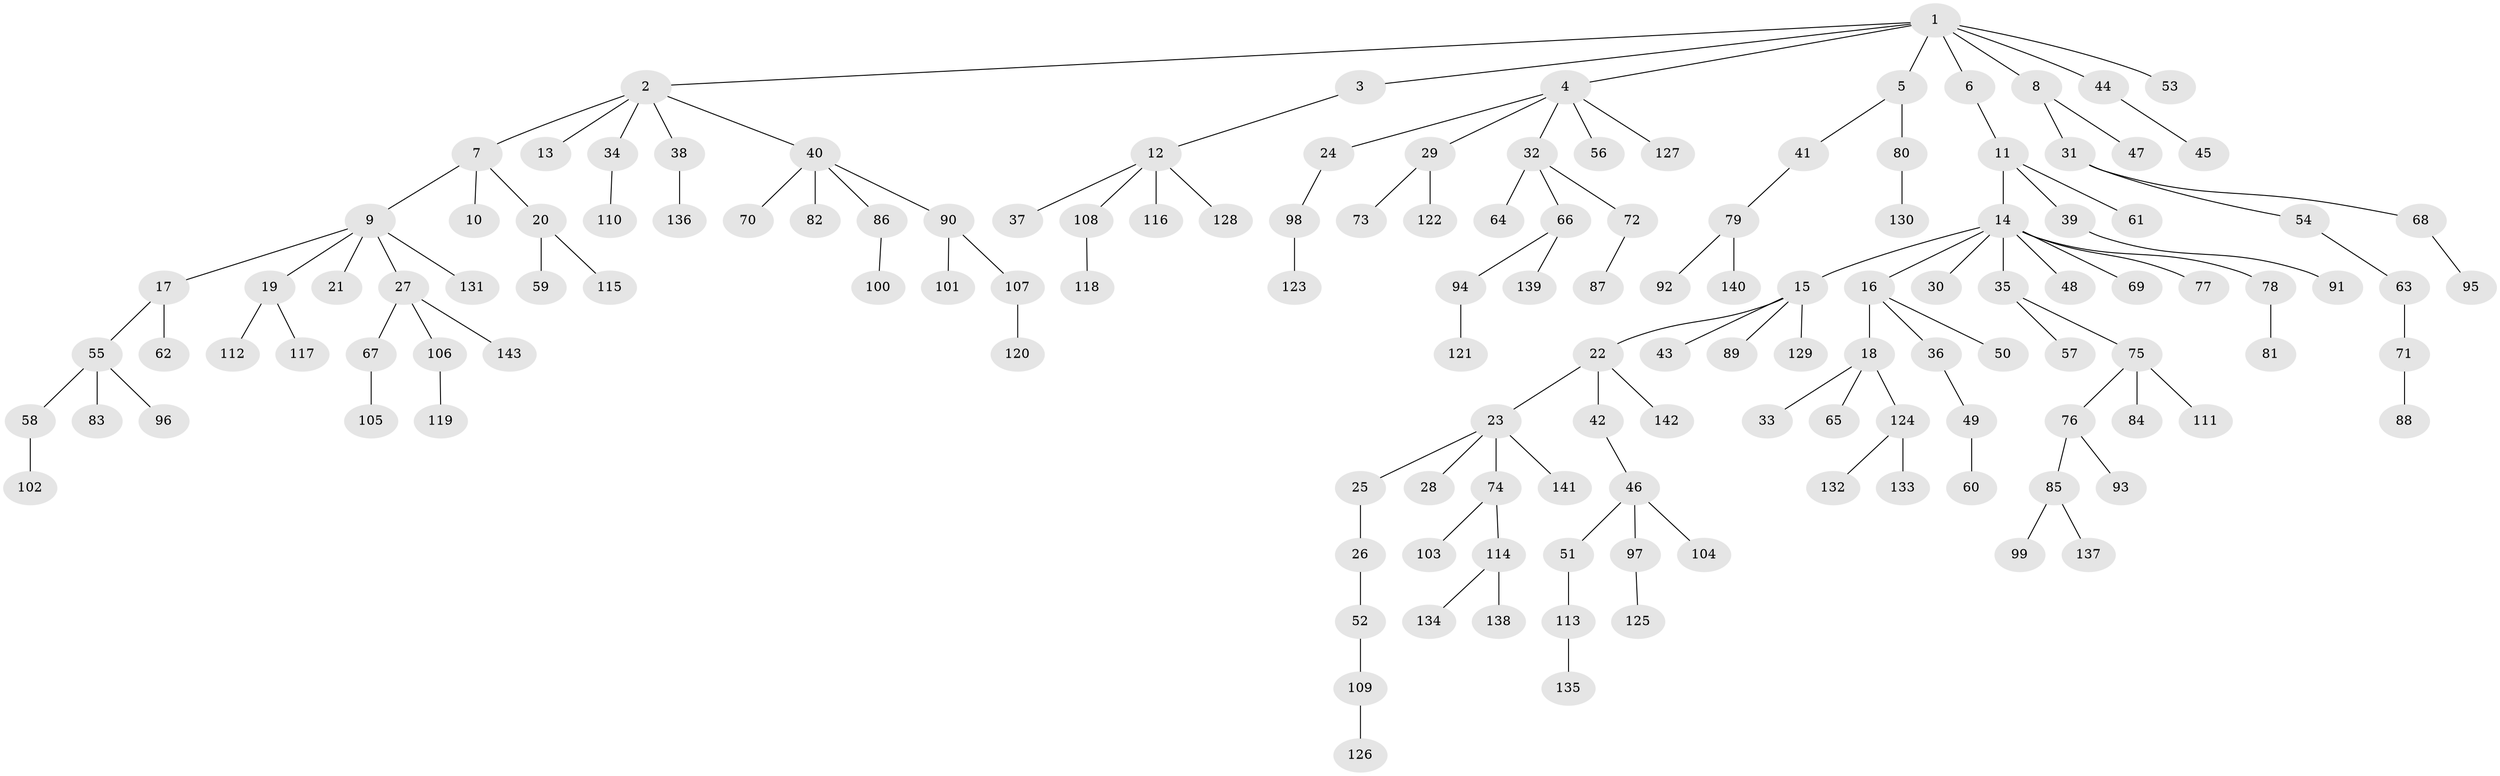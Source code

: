 // Generated by graph-tools (version 1.1) at 2025/26/03/09/25 03:26:24]
// undirected, 143 vertices, 142 edges
graph export_dot {
graph [start="1"]
  node [color=gray90,style=filled];
  1;
  2;
  3;
  4;
  5;
  6;
  7;
  8;
  9;
  10;
  11;
  12;
  13;
  14;
  15;
  16;
  17;
  18;
  19;
  20;
  21;
  22;
  23;
  24;
  25;
  26;
  27;
  28;
  29;
  30;
  31;
  32;
  33;
  34;
  35;
  36;
  37;
  38;
  39;
  40;
  41;
  42;
  43;
  44;
  45;
  46;
  47;
  48;
  49;
  50;
  51;
  52;
  53;
  54;
  55;
  56;
  57;
  58;
  59;
  60;
  61;
  62;
  63;
  64;
  65;
  66;
  67;
  68;
  69;
  70;
  71;
  72;
  73;
  74;
  75;
  76;
  77;
  78;
  79;
  80;
  81;
  82;
  83;
  84;
  85;
  86;
  87;
  88;
  89;
  90;
  91;
  92;
  93;
  94;
  95;
  96;
  97;
  98;
  99;
  100;
  101;
  102;
  103;
  104;
  105;
  106;
  107;
  108;
  109;
  110;
  111;
  112;
  113;
  114;
  115;
  116;
  117;
  118;
  119;
  120;
  121;
  122;
  123;
  124;
  125;
  126;
  127;
  128;
  129;
  130;
  131;
  132;
  133;
  134;
  135;
  136;
  137;
  138;
  139;
  140;
  141;
  142;
  143;
  1 -- 2;
  1 -- 3;
  1 -- 4;
  1 -- 5;
  1 -- 6;
  1 -- 8;
  1 -- 44;
  1 -- 53;
  2 -- 7;
  2 -- 13;
  2 -- 34;
  2 -- 38;
  2 -- 40;
  3 -- 12;
  4 -- 24;
  4 -- 29;
  4 -- 32;
  4 -- 56;
  4 -- 127;
  5 -- 41;
  5 -- 80;
  6 -- 11;
  7 -- 9;
  7 -- 10;
  7 -- 20;
  8 -- 31;
  8 -- 47;
  9 -- 17;
  9 -- 19;
  9 -- 21;
  9 -- 27;
  9 -- 131;
  11 -- 14;
  11 -- 39;
  11 -- 61;
  12 -- 37;
  12 -- 108;
  12 -- 116;
  12 -- 128;
  14 -- 15;
  14 -- 16;
  14 -- 30;
  14 -- 35;
  14 -- 48;
  14 -- 69;
  14 -- 77;
  14 -- 78;
  15 -- 22;
  15 -- 43;
  15 -- 89;
  15 -- 129;
  16 -- 18;
  16 -- 36;
  16 -- 50;
  17 -- 55;
  17 -- 62;
  18 -- 33;
  18 -- 65;
  18 -- 124;
  19 -- 112;
  19 -- 117;
  20 -- 59;
  20 -- 115;
  22 -- 23;
  22 -- 42;
  22 -- 142;
  23 -- 25;
  23 -- 28;
  23 -- 74;
  23 -- 141;
  24 -- 98;
  25 -- 26;
  26 -- 52;
  27 -- 67;
  27 -- 106;
  27 -- 143;
  29 -- 73;
  29 -- 122;
  31 -- 54;
  31 -- 68;
  32 -- 64;
  32 -- 66;
  32 -- 72;
  34 -- 110;
  35 -- 57;
  35 -- 75;
  36 -- 49;
  38 -- 136;
  39 -- 91;
  40 -- 70;
  40 -- 82;
  40 -- 86;
  40 -- 90;
  41 -- 79;
  42 -- 46;
  44 -- 45;
  46 -- 51;
  46 -- 97;
  46 -- 104;
  49 -- 60;
  51 -- 113;
  52 -- 109;
  54 -- 63;
  55 -- 58;
  55 -- 83;
  55 -- 96;
  58 -- 102;
  63 -- 71;
  66 -- 94;
  66 -- 139;
  67 -- 105;
  68 -- 95;
  71 -- 88;
  72 -- 87;
  74 -- 103;
  74 -- 114;
  75 -- 76;
  75 -- 84;
  75 -- 111;
  76 -- 85;
  76 -- 93;
  78 -- 81;
  79 -- 92;
  79 -- 140;
  80 -- 130;
  85 -- 99;
  85 -- 137;
  86 -- 100;
  90 -- 101;
  90 -- 107;
  94 -- 121;
  97 -- 125;
  98 -- 123;
  106 -- 119;
  107 -- 120;
  108 -- 118;
  109 -- 126;
  113 -- 135;
  114 -- 134;
  114 -- 138;
  124 -- 132;
  124 -- 133;
}
